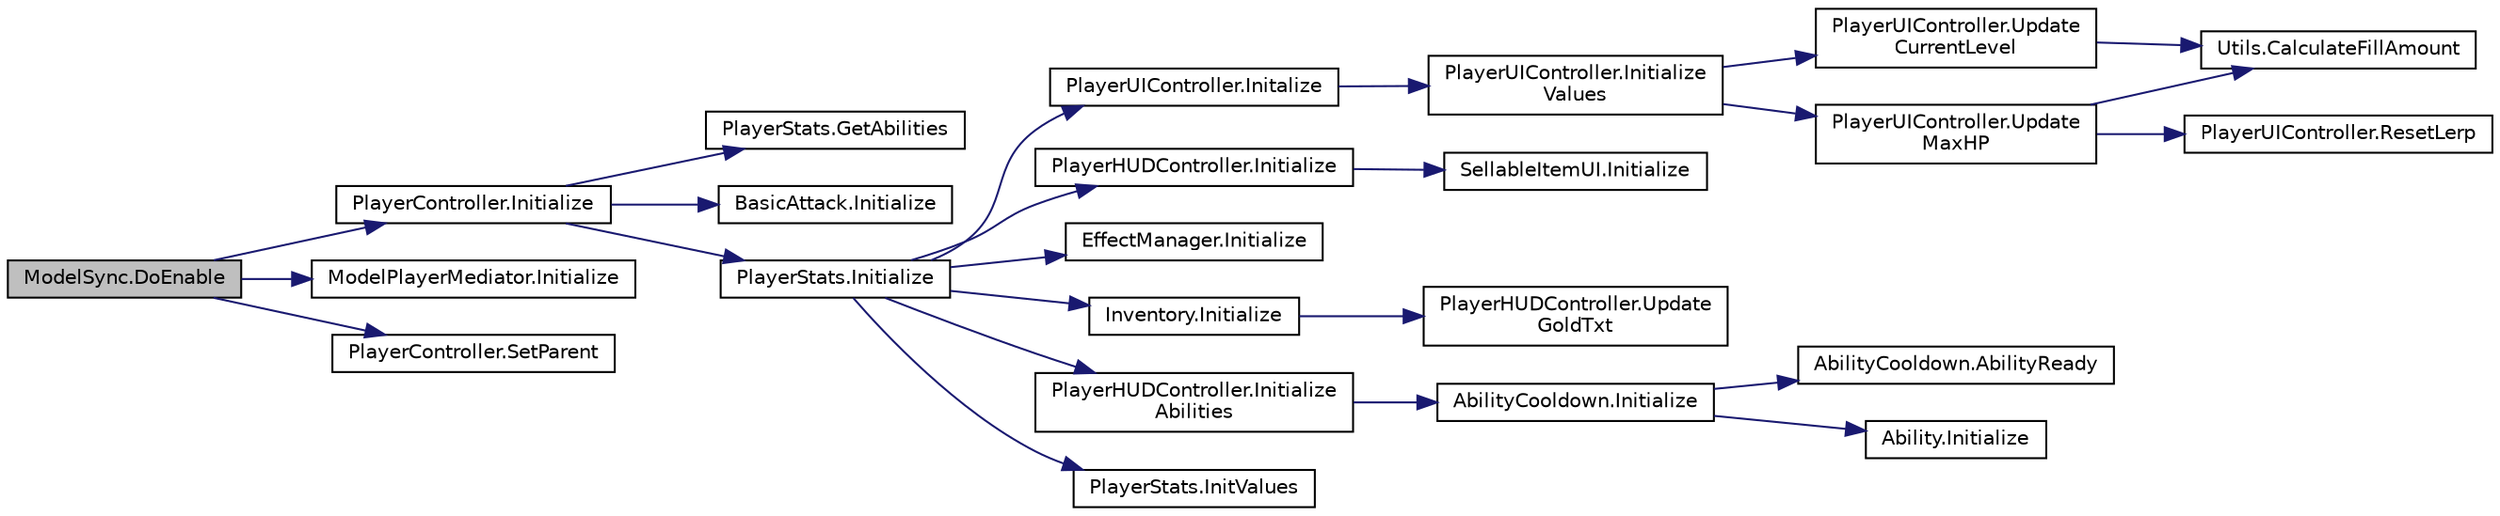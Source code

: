digraph "ModelSync.DoEnable"
{
 // INTERACTIVE_SVG=YES
 // LATEX_PDF_SIZE
  edge [fontname="Helvetica",fontsize="10",labelfontname="Helvetica",labelfontsize="10"];
  node [fontname="Helvetica",fontsize="10",shape=record];
  rankdir="LR";
  Node1 [label="ModelSync.DoEnable",height=0.2,width=0.4,color="black", fillcolor="grey75", style="filled", fontcolor="black",tooltip="This starts all the initialization chain for the player."];
  Node1 -> Node2 [color="midnightblue",fontsize="10",style="solid",fontname="Helvetica"];
  Node2 [label="PlayerController.Initialize",height=0.2,width=0.4,color="black", fillcolor="white", style="filled",URL="$class_player_controller.html#a75e94e4fd555e57e55ab4b7e54024dcf",tooltip="Initialize the PlayerController."];
  Node2 -> Node3 [color="midnightblue",fontsize="10",style="solid",fontname="Helvetica"];
  Node3 [label="PlayerStats.GetAbilities",height=0.2,width=0.4,color="black", fillcolor="white", style="filled",URL="$class_player_stats.html#aa38dc976db5d7536e94655676cb19e1d",tooltip="Returns the AbilityCooldowns of the abilities"];
  Node2 -> Node4 [color="midnightblue",fontsize="10",style="solid",fontname="Helvetica"];
  Node4 [label="BasicAttack.Initialize",height=0.2,width=0.4,color="black", fillcolor="white", style="filled",URL="$class_basic_attack.html#ac85eb061d597f5879d31fb8e7a0316d5",tooltip=" "];
  Node2 -> Node5 [color="midnightblue",fontsize="10",style="solid",fontname="Helvetica"];
  Node5 [label="PlayerStats.Initialize",height=0.2,width=0.4,color="black", fillcolor="white", style="filled",URL="$class_player_stats.html#ae874ab5cbb490cbdcf3f5613b8bc2240",tooltip="Initialize the actual Stats of the Player."];
  Node5 -> Node6 [color="midnightblue",fontsize="10",style="solid",fontname="Helvetica"];
  Node6 [label="PlayerUIController.Initalize",height=0.2,width=0.4,color="black", fillcolor="white", style="filled",URL="$class_player_u_i_controller.html#ab6ed746dec17fdf763bc4ec1d713db7f",tooltip="Initializes all the values and colors for this Player."];
  Node6 -> Node7 [color="midnightblue",fontsize="10",style="solid",fontname="Helvetica"];
  Node7 [label="PlayerUIController.Initialize\lValues",height=0.2,width=0.4,color="black", fillcolor="white", style="filled",URL="$class_player_u_i_controller.html#aa5b61a93967fa5ce39bfd950a9e9d584",tooltip="Initializes all the values into the Image and Text."];
  Node7 -> Node8 [color="midnightblue",fontsize="10",style="solid",fontname="Helvetica"];
  Node8 [label="PlayerUIController.Update\lCurrentLevel",height=0.2,width=0.4,color="black", fillcolor="white", style="filled",URL="$class_player_u_i_controller.html#adadd54ec10a1236aa7c08022d27fa068",tooltip="Sets the current level and xp to the Image."];
  Node8 -> Node9 [color="midnightblue",fontsize="10",style="solid",fontname="Helvetica"];
  Node9 [label="Utils.CalculateFillAmount",height=0.2,width=0.4,color="black", fillcolor="white", style="filled",URL="$class_utils.html#a459472171f68c903c975020cc5b02fee",tooltip="Calculates the actual normalized fill amount for the image."];
  Node7 -> Node10 [color="midnightblue",fontsize="10",style="solid",fontname="Helvetica"];
  Node10 [label="PlayerUIController.Update\lMaxHP",height=0.2,width=0.4,color="black", fillcolor="white", style="filled",URL="$class_player_u_i_controller.html#aacc9f1b78d9e1adab16f8fc2ec246dfb",tooltip=" "];
  Node10 -> Node9 [color="midnightblue",fontsize="10",style="solid",fontname="Helvetica"];
  Node10 -> Node11 [color="midnightblue",fontsize="10",style="solid",fontname="Helvetica"];
  Node11 [label="PlayerUIController.ResetLerp",height=0.2,width=0.4,color="black", fillcolor="white", style="filled",URL="$class_player_u_i_controller.html#aaa62b1e4dc1ee6689adbc72b8dcb73d3",tooltip="When you heal HP, we will reset the lerped bar"];
  Node5 -> Node12 [color="midnightblue",fontsize="10",style="solid",fontname="Helvetica"];
  Node12 [label="PlayerHUDController.Initialize",height=0.2,width=0.4,color="black", fillcolor="white", style="filled",URL="$class_player_h_u_d_controller.html#af18de1b3d5444d69cc35c9390692ab72",tooltip=" "];
  Node12 -> Node13 [color="midnightblue",fontsize="10",style="solid",fontname="Helvetica"];
  Node13 [label="SellableItemUI.Initialize",height=0.2,width=0.4,color="black", fillcolor="white", style="filled",URL="$class_sellable_item_u_i.html#a10394a2c7d2d0a72d9c8b05fbf3e8696",tooltip=" "];
  Node5 -> Node14 [color="midnightblue",fontsize="10",style="solid",fontname="Helvetica"];
  Node14 [label="EffectManager.Initialize",height=0.2,width=0.4,color="black", fillcolor="white", style="filled",URL="$class_effect_manager.html#a5b9a498227bc61493b5246eb1303fc6e",tooltip="This method initializes the EffectManager with the proper HUD Controller to start showing the effects..."];
  Node5 -> Node15 [color="midnightblue",fontsize="10",style="solid",fontname="Helvetica"];
  Node15 [label="Inventory.Initialize",height=0.2,width=0.4,color="black", fillcolor="white", style="filled",URL="$class_inventory.html#af5cb79cb50692e3fb6c98df25812dcbc",tooltip=" "];
  Node15 -> Node16 [color="midnightblue",fontsize="10",style="solid",fontname="Helvetica"];
  Node16 [label="PlayerHUDController.Update\lGoldTxt",height=0.2,width=0.4,color="black", fillcolor="white", style="filled",URL="$class_player_h_u_d_controller.html#aeef77dcdfaf1c9b719e4350c17c88fa5",tooltip=" "];
  Node5 -> Node17 [color="midnightblue",fontsize="10",style="solid",fontname="Helvetica"];
  Node17 [label="PlayerHUDController.Initialize\lAbilities",height=0.2,width=0.4,color="black", fillcolor="white", style="filled",URL="$class_player_h_u_d_controller.html#adf30ead91cd36140e32d0ad158fbbae4",tooltip=" "];
  Node17 -> Node18 [color="midnightblue",fontsize="10",style="solid",fontname="Helvetica"];
  Node18 [label="AbilityCooldown.Initialize",height=0.2,width=0.4,color="black", fillcolor="white", style="filled",URL="$class_ability_cooldown.html#aa01c150ac26f1694a1e174e152510094",tooltip="Initializes the current AbilityCooldown."];
  Node18 -> Node19 [color="midnightblue",fontsize="10",style="solid",fontname="Helvetica"];
  Node19 [label="AbilityCooldown.AbilityReady",height=0.2,width=0.4,color="black", fillcolor="white", style="filled",URL="$class_ability_cooldown.html#a2142f4ae1a75b2e88bd33d8553680a33",tooltip="This function is called whenever this ability is ready and you have enough mana."];
  Node18 -> Node20 [color="midnightblue",fontsize="10",style="solid",fontname="Helvetica"];
  Node20 [label="Ability.Initialize",height=0.2,width=0.4,color="black", fillcolor="white", style="filled",URL="$class_ability.html#a680fce4c2981c462afc82d28fe3958ef",tooltip=" "];
  Node5 -> Node21 [color="midnightblue",fontsize="10",style="solid",fontname="Helvetica"];
  Node21 [label="PlayerStats.InitValues",height=0.2,width=0.4,color="black", fillcolor="white", style="filled",URL="$class_player_stats.html#a856d6147e020365c88ea7b01cb4961a6",tooltip="Copies the Character initial values to the actual Stats script"];
  Node1 -> Node22 [color="midnightblue",fontsize="10",style="solid",fontname="Helvetica"];
  Node22 [label="ModelPlayerMediator.Initialize",height=0.2,width=0.4,color="black", fillcolor="white", style="filled",URL="$class_model_player_mediator.html#abb544efe7192b8e934f60f770d5ac334",tooltip=" "];
  Node1 -> Node23 [color="midnightblue",fontsize="10",style="solid",fontname="Helvetica"];
  Node23 [label="PlayerController.SetParent",height=0.2,width=0.4,color="black", fillcolor="white", style="filled",URL="$class_player_controller.html#a6be7bc2319b024c6bf66f1b1c96f7ba5",tooltip="Player Model will call this function to parent and sync itself to this GameObject"];
}
